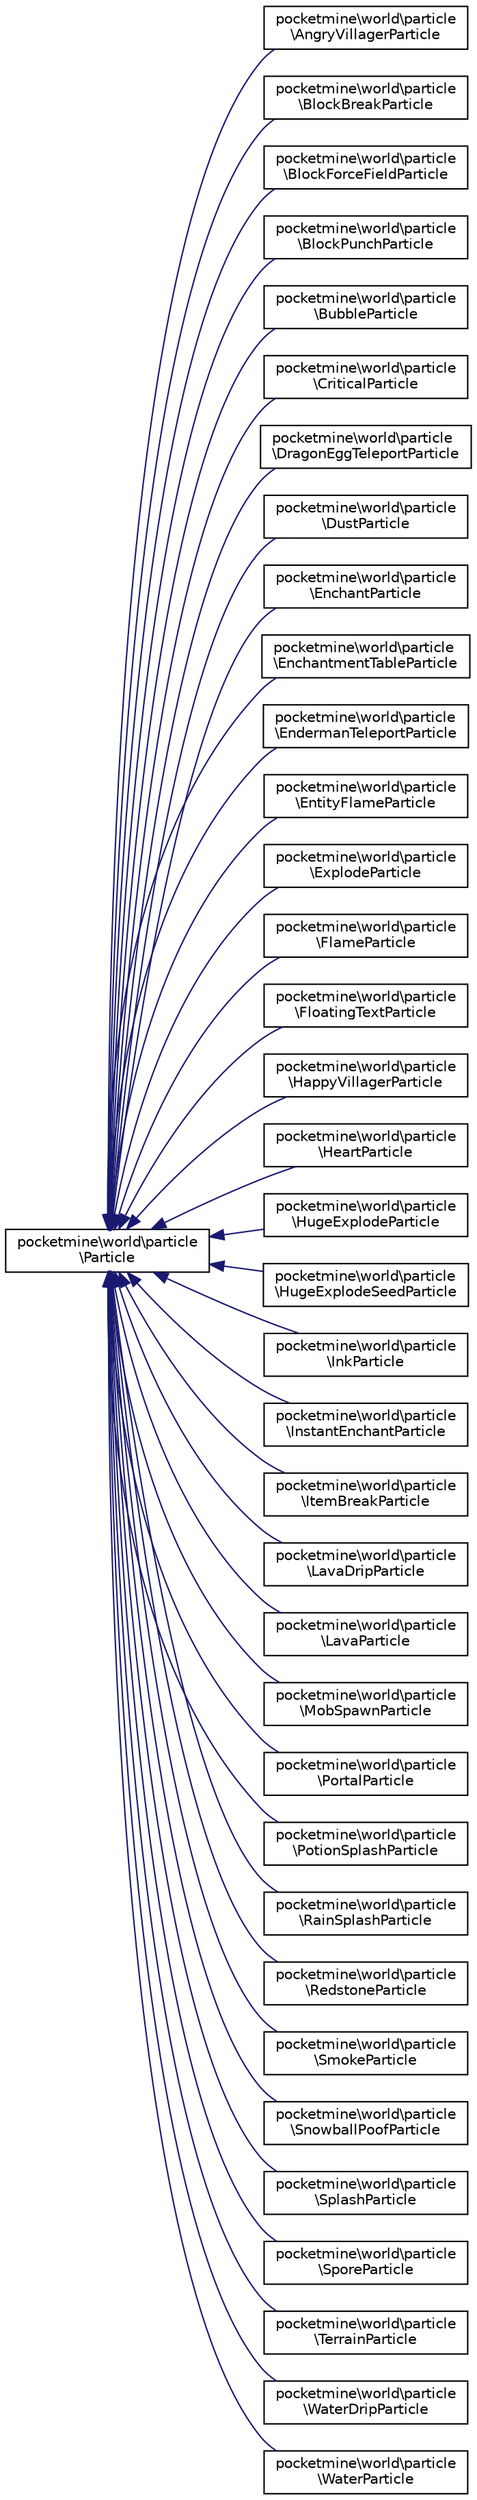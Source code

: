 digraph "Graphical Class Hierarchy"
{
 // INTERACTIVE_SVG=YES
 // LATEX_PDF_SIZE
  edge [fontname="Helvetica",fontsize="10",labelfontname="Helvetica",labelfontsize="10"];
  node [fontname="Helvetica",fontsize="10",shape=record];
  rankdir="LR";
  Node0 [label="pocketmine\\world\\particle\l\\Particle",height=0.2,width=0.4,color="black", fillcolor="white", style="filled",URL="$d1/dac/interfacepocketmine_1_1world_1_1particle_1_1_particle.html",tooltip=" "];
  Node0 -> Node1 [dir="back",color="midnightblue",fontsize="10",style="solid",fontname="Helvetica"];
  Node1 [label="pocketmine\\world\\particle\l\\AngryVillagerParticle",height=0.2,width=0.4,color="black", fillcolor="white", style="filled",URL="$d9/dc1/classpocketmine_1_1world_1_1particle_1_1_angry_villager_particle.html",tooltip=" "];
  Node0 -> Node2 [dir="back",color="midnightblue",fontsize="10",style="solid",fontname="Helvetica"];
  Node2 [label="pocketmine\\world\\particle\l\\BlockBreakParticle",height=0.2,width=0.4,color="black", fillcolor="white", style="filled",URL="$db/df5/classpocketmine_1_1world_1_1particle_1_1_block_break_particle.html",tooltip=" "];
  Node0 -> Node3 [dir="back",color="midnightblue",fontsize="10",style="solid",fontname="Helvetica"];
  Node3 [label="pocketmine\\world\\particle\l\\BlockForceFieldParticle",height=0.2,width=0.4,color="black", fillcolor="white", style="filled",URL="$d9/d4d/classpocketmine_1_1world_1_1particle_1_1_block_force_field_particle.html",tooltip=" "];
  Node0 -> Node4 [dir="back",color="midnightblue",fontsize="10",style="solid",fontname="Helvetica"];
  Node4 [label="pocketmine\\world\\particle\l\\BlockPunchParticle",height=0.2,width=0.4,color="black", fillcolor="white", style="filled",URL="$de/dca/classpocketmine_1_1world_1_1particle_1_1_block_punch_particle.html",tooltip=" "];
  Node0 -> Node5 [dir="back",color="midnightblue",fontsize="10",style="solid",fontname="Helvetica"];
  Node5 [label="pocketmine\\world\\particle\l\\BubbleParticle",height=0.2,width=0.4,color="black", fillcolor="white", style="filled",URL="$de/d02/classpocketmine_1_1world_1_1particle_1_1_bubble_particle.html",tooltip=" "];
  Node0 -> Node6 [dir="back",color="midnightblue",fontsize="10",style="solid",fontname="Helvetica"];
  Node6 [label="pocketmine\\world\\particle\l\\CriticalParticle",height=0.2,width=0.4,color="black", fillcolor="white", style="filled",URL="$de/d96/classpocketmine_1_1world_1_1particle_1_1_critical_particle.html",tooltip=" "];
  Node0 -> Node7 [dir="back",color="midnightblue",fontsize="10",style="solid",fontname="Helvetica"];
  Node7 [label="pocketmine\\world\\particle\l\\DragonEggTeleportParticle",height=0.2,width=0.4,color="black", fillcolor="white", style="filled",URL="$de/d3b/classpocketmine_1_1world_1_1particle_1_1_dragon_egg_teleport_particle.html",tooltip=" "];
  Node0 -> Node8 [dir="back",color="midnightblue",fontsize="10",style="solid",fontname="Helvetica"];
  Node8 [label="pocketmine\\world\\particle\l\\DustParticle",height=0.2,width=0.4,color="black", fillcolor="white", style="filled",URL="$da/de7/classpocketmine_1_1world_1_1particle_1_1_dust_particle.html",tooltip=" "];
  Node0 -> Node9 [dir="back",color="midnightblue",fontsize="10",style="solid",fontname="Helvetica"];
  Node9 [label="pocketmine\\world\\particle\l\\EnchantParticle",height=0.2,width=0.4,color="black", fillcolor="white", style="filled",URL="$d6/d58/classpocketmine_1_1world_1_1particle_1_1_enchant_particle.html",tooltip=" "];
  Node0 -> Node10 [dir="back",color="midnightblue",fontsize="10",style="solid",fontname="Helvetica"];
  Node10 [label="pocketmine\\world\\particle\l\\EnchantmentTableParticle",height=0.2,width=0.4,color="black", fillcolor="white", style="filled",URL="$da/dc8/classpocketmine_1_1world_1_1particle_1_1_enchantment_table_particle.html",tooltip=" "];
  Node0 -> Node11 [dir="back",color="midnightblue",fontsize="10",style="solid",fontname="Helvetica"];
  Node11 [label="pocketmine\\world\\particle\l\\EndermanTeleportParticle",height=0.2,width=0.4,color="black", fillcolor="white", style="filled",URL="$df/d8c/classpocketmine_1_1world_1_1particle_1_1_enderman_teleport_particle.html",tooltip=" "];
  Node0 -> Node12 [dir="back",color="midnightblue",fontsize="10",style="solid",fontname="Helvetica"];
  Node12 [label="pocketmine\\world\\particle\l\\EntityFlameParticle",height=0.2,width=0.4,color="black", fillcolor="white", style="filled",URL="$db/db3/classpocketmine_1_1world_1_1particle_1_1_entity_flame_particle.html",tooltip=" "];
  Node0 -> Node13 [dir="back",color="midnightblue",fontsize="10",style="solid",fontname="Helvetica"];
  Node13 [label="pocketmine\\world\\particle\l\\ExplodeParticle",height=0.2,width=0.4,color="black", fillcolor="white", style="filled",URL="$d1/db5/classpocketmine_1_1world_1_1particle_1_1_explode_particle.html",tooltip=" "];
  Node0 -> Node14 [dir="back",color="midnightblue",fontsize="10",style="solid",fontname="Helvetica"];
  Node14 [label="pocketmine\\world\\particle\l\\FlameParticle",height=0.2,width=0.4,color="black", fillcolor="white", style="filled",URL="$d9/dd7/classpocketmine_1_1world_1_1particle_1_1_flame_particle.html",tooltip=" "];
  Node0 -> Node15 [dir="back",color="midnightblue",fontsize="10",style="solid",fontname="Helvetica"];
  Node15 [label="pocketmine\\world\\particle\l\\FloatingTextParticle",height=0.2,width=0.4,color="black", fillcolor="white", style="filled",URL="$dc/d9d/classpocketmine_1_1world_1_1particle_1_1_floating_text_particle.html",tooltip=" "];
  Node0 -> Node16 [dir="back",color="midnightblue",fontsize="10",style="solid",fontname="Helvetica"];
  Node16 [label="pocketmine\\world\\particle\l\\HappyVillagerParticle",height=0.2,width=0.4,color="black", fillcolor="white", style="filled",URL="$dc/dff/classpocketmine_1_1world_1_1particle_1_1_happy_villager_particle.html",tooltip=" "];
  Node0 -> Node17 [dir="back",color="midnightblue",fontsize="10",style="solid",fontname="Helvetica"];
  Node17 [label="pocketmine\\world\\particle\l\\HeartParticle",height=0.2,width=0.4,color="black", fillcolor="white", style="filled",URL="$da/dd7/classpocketmine_1_1world_1_1particle_1_1_heart_particle.html",tooltip=" "];
  Node0 -> Node18 [dir="back",color="midnightblue",fontsize="10",style="solid",fontname="Helvetica"];
  Node18 [label="pocketmine\\world\\particle\l\\HugeExplodeParticle",height=0.2,width=0.4,color="black", fillcolor="white", style="filled",URL="$d6/d15/classpocketmine_1_1world_1_1particle_1_1_huge_explode_particle.html",tooltip=" "];
  Node0 -> Node19 [dir="back",color="midnightblue",fontsize="10",style="solid",fontname="Helvetica"];
  Node19 [label="pocketmine\\world\\particle\l\\HugeExplodeSeedParticle",height=0.2,width=0.4,color="black", fillcolor="white", style="filled",URL="$de/d4e/classpocketmine_1_1world_1_1particle_1_1_huge_explode_seed_particle.html",tooltip=" "];
  Node0 -> Node20 [dir="back",color="midnightblue",fontsize="10",style="solid",fontname="Helvetica"];
  Node20 [label="pocketmine\\world\\particle\l\\InkParticle",height=0.2,width=0.4,color="black", fillcolor="white", style="filled",URL="$d8/d3f/classpocketmine_1_1world_1_1particle_1_1_ink_particle.html",tooltip=" "];
  Node0 -> Node21 [dir="back",color="midnightblue",fontsize="10",style="solid",fontname="Helvetica"];
  Node21 [label="pocketmine\\world\\particle\l\\InstantEnchantParticle",height=0.2,width=0.4,color="black", fillcolor="white", style="filled",URL="$d0/deb/classpocketmine_1_1world_1_1particle_1_1_instant_enchant_particle.html",tooltip=" "];
  Node0 -> Node22 [dir="back",color="midnightblue",fontsize="10",style="solid",fontname="Helvetica"];
  Node22 [label="pocketmine\\world\\particle\l\\ItemBreakParticle",height=0.2,width=0.4,color="black", fillcolor="white", style="filled",URL="$de/d3d/classpocketmine_1_1world_1_1particle_1_1_item_break_particle.html",tooltip=" "];
  Node0 -> Node23 [dir="back",color="midnightblue",fontsize="10",style="solid",fontname="Helvetica"];
  Node23 [label="pocketmine\\world\\particle\l\\LavaDripParticle",height=0.2,width=0.4,color="black", fillcolor="white", style="filled",URL="$d8/d79/classpocketmine_1_1world_1_1particle_1_1_lava_drip_particle.html",tooltip=" "];
  Node0 -> Node24 [dir="back",color="midnightblue",fontsize="10",style="solid",fontname="Helvetica"];
  Node24 [label="pocketmine\\world\\particle\l\\LavaParticle",height=0.2,width=0.4,color="black", fillcolor="white", style="filled",URL="$d1/dad/classpocketmine_1_1world_1_1particle_1_1_lava_particle.html",tooltip=" "];
  Node0 -> Node25 [dir="back",color="midnightblue",fontsize="10",style="solid",fontname="Helvetica"];
  Node25 [label="pocketmine\\world\\particle\l\\MobSpawnParticle",height=0.2,width=0.4,color="black", fillcolor="white", style="filled",URL="$dc/d11/classpocketmine_1_1world_1_1particle_1_1_mob_spawn_particle.html",tooltip=" "];
  Node0 -> Node26 [dir="back",color="midnightblue",fontsize="10",style="solid",fontname="Helvetica"];
  Node26 [label="pocketmine\\world\\particle\l\\PortalParticle",height=0.2,width=0.4,color="black", fillcolor="white", style="filled",URL="$d1/d29/classpocketmine_1_1world_1_1particle_1_1_portal_particle.html",tooltip=" "];
  Node0 -> Node27 [dir="back",color="midnightblue",fontsize="10",style="solid",fontname="Helvetica"];
  Node27 [label="pocketmine\\world\\particle\l\\PotionSplashParticle",height=0.2,width=0.4,color="black", fillcolor="white", style="filled",URL="$d2/dfa/classpocketmine_1_1world_1_1particle_1_1_potion_splash_particle.html",tooltip=" "];
  Node0 -> Node28 [dir="back",color="midnightblue",fontsize="10",style="solid",fontname="Helvetica"];
  Node28 [label="pocketmine\\world\\particle\l\\RainSplashParticle",height=0.2,width=0.4,color="black", fillcolor="white", style="filled",URL="$d1/d0a/classpocketmine_1_1world_1_1particle_1_1_rain_splash_particle.html",tooltip=" "];
  Node0 -> Node29 [dir="back",color="midnightblue",fontsize="10",style="solid",fontname="Helvetica"];
  Node29 [label="pocketmine\\world\\particle\l\\RedstoneParticle",height=0.2,width=0.4,color="black", fillcolor="white", style="filled",URL="$d8/d7b/classpocketmine_1_1world_1_1particle_1_1_redstone_particle.html",tooltip=" "];
  Node0 -> Node30 [dir="back",color="midnightblue",fontsize="10",style="solid",fontname="Helvetica"];
  Node30 [label="pocketmine\\world\\particle\l\\SmokeParticle",height=0.2,width=0.4,color="black", fillcolor="white", style="filled",URL="$dc/df4/classpocketmine_1_1world_1_1particle_1_1_smoke_particle.html",tooltip=" "];
  Node0 -> Node31 [dir="back",color="midnightblue",fontsize="10",style="solid",fontname="Helvetica"];
  Node31 [label="pocketmine\\world\\particle\l\\SnowballPoofParticle",height=0.2,width=0.4,color="black", fillcolor="white", style="filled",URL="$d6/d9f/classpocketmine_1_1world_1_1particle_1_1_snowball_poof_particle.html",tooltip=" "];
  Node0 -> Node32 [dir="back",color="midnightblue",fontsize="10",style="solid",fontname="Helvetica"];
  Node32 [label="pocketmine\\world\\particle\l\\SplashParticle",height=0.2,width=0.4,color="black", fillcolor="white", style="filled",URL="$d7/dcc/classpocketmine_1_1world_1_1particle_1_1_splash_particle.html",tooltip=" "];
  Node0 -> Node33 [dir="back",color="midnightblue",fontsize="10",style="solid",fontname="Helvetica"];
  Node33 [label="pocketmine\\world\\particle\l\\SporeParticle",height=0.2,width=0.4,color="black", fillcolor="white", style="filled",URL="$d5/d5d/classpocketmine_1_1world_1_1particle_1_1_spore_particle.html",tooltip=" "];
  Node0 -> Node34 [dir="back",color="midnightblue",fontsize="10",style="solid",fontname="Helvetica"];
  Node34 [label="pocketmine\\world\\particle\l\\TerrainParticle",height=0.2,width=0.4,color="black", fillcolor="white", style="filled",URL="$dc/d7b/classpocketmine_1_1world_1_1particle_1_1_terrain_particle.html",tooltip=" "];
  Node0 -> Node35 [dir="back",color="midnightblue",fontsize="10",style="solid",fontname="Helvetica"];
  Node35 [label="pocketmine\\world\\particle\l\\WaterDripParticle",height=0.2,width=0.4,color="black", fillcolor="white", style="filled",URL="$dd/db5/classpocketmine_1_1world_1_1particle_1_1_water_drip_particle.html",tooltip=" "];
  Node0 -> Node36 [dir="back",color="midnightblue",fontsize="10",style="solid",fontname="Helvetica"];
  Node36 [label="pocketmine\\world\\particle\l\\WaterParticle",height=0.2,width=0.4,color="black", fillcolor="white", style="filled",URL="$de/dd7/classpocketmine_1_1world_1_1particle_1_1_water_particle.html",tooltip=" "];
}
